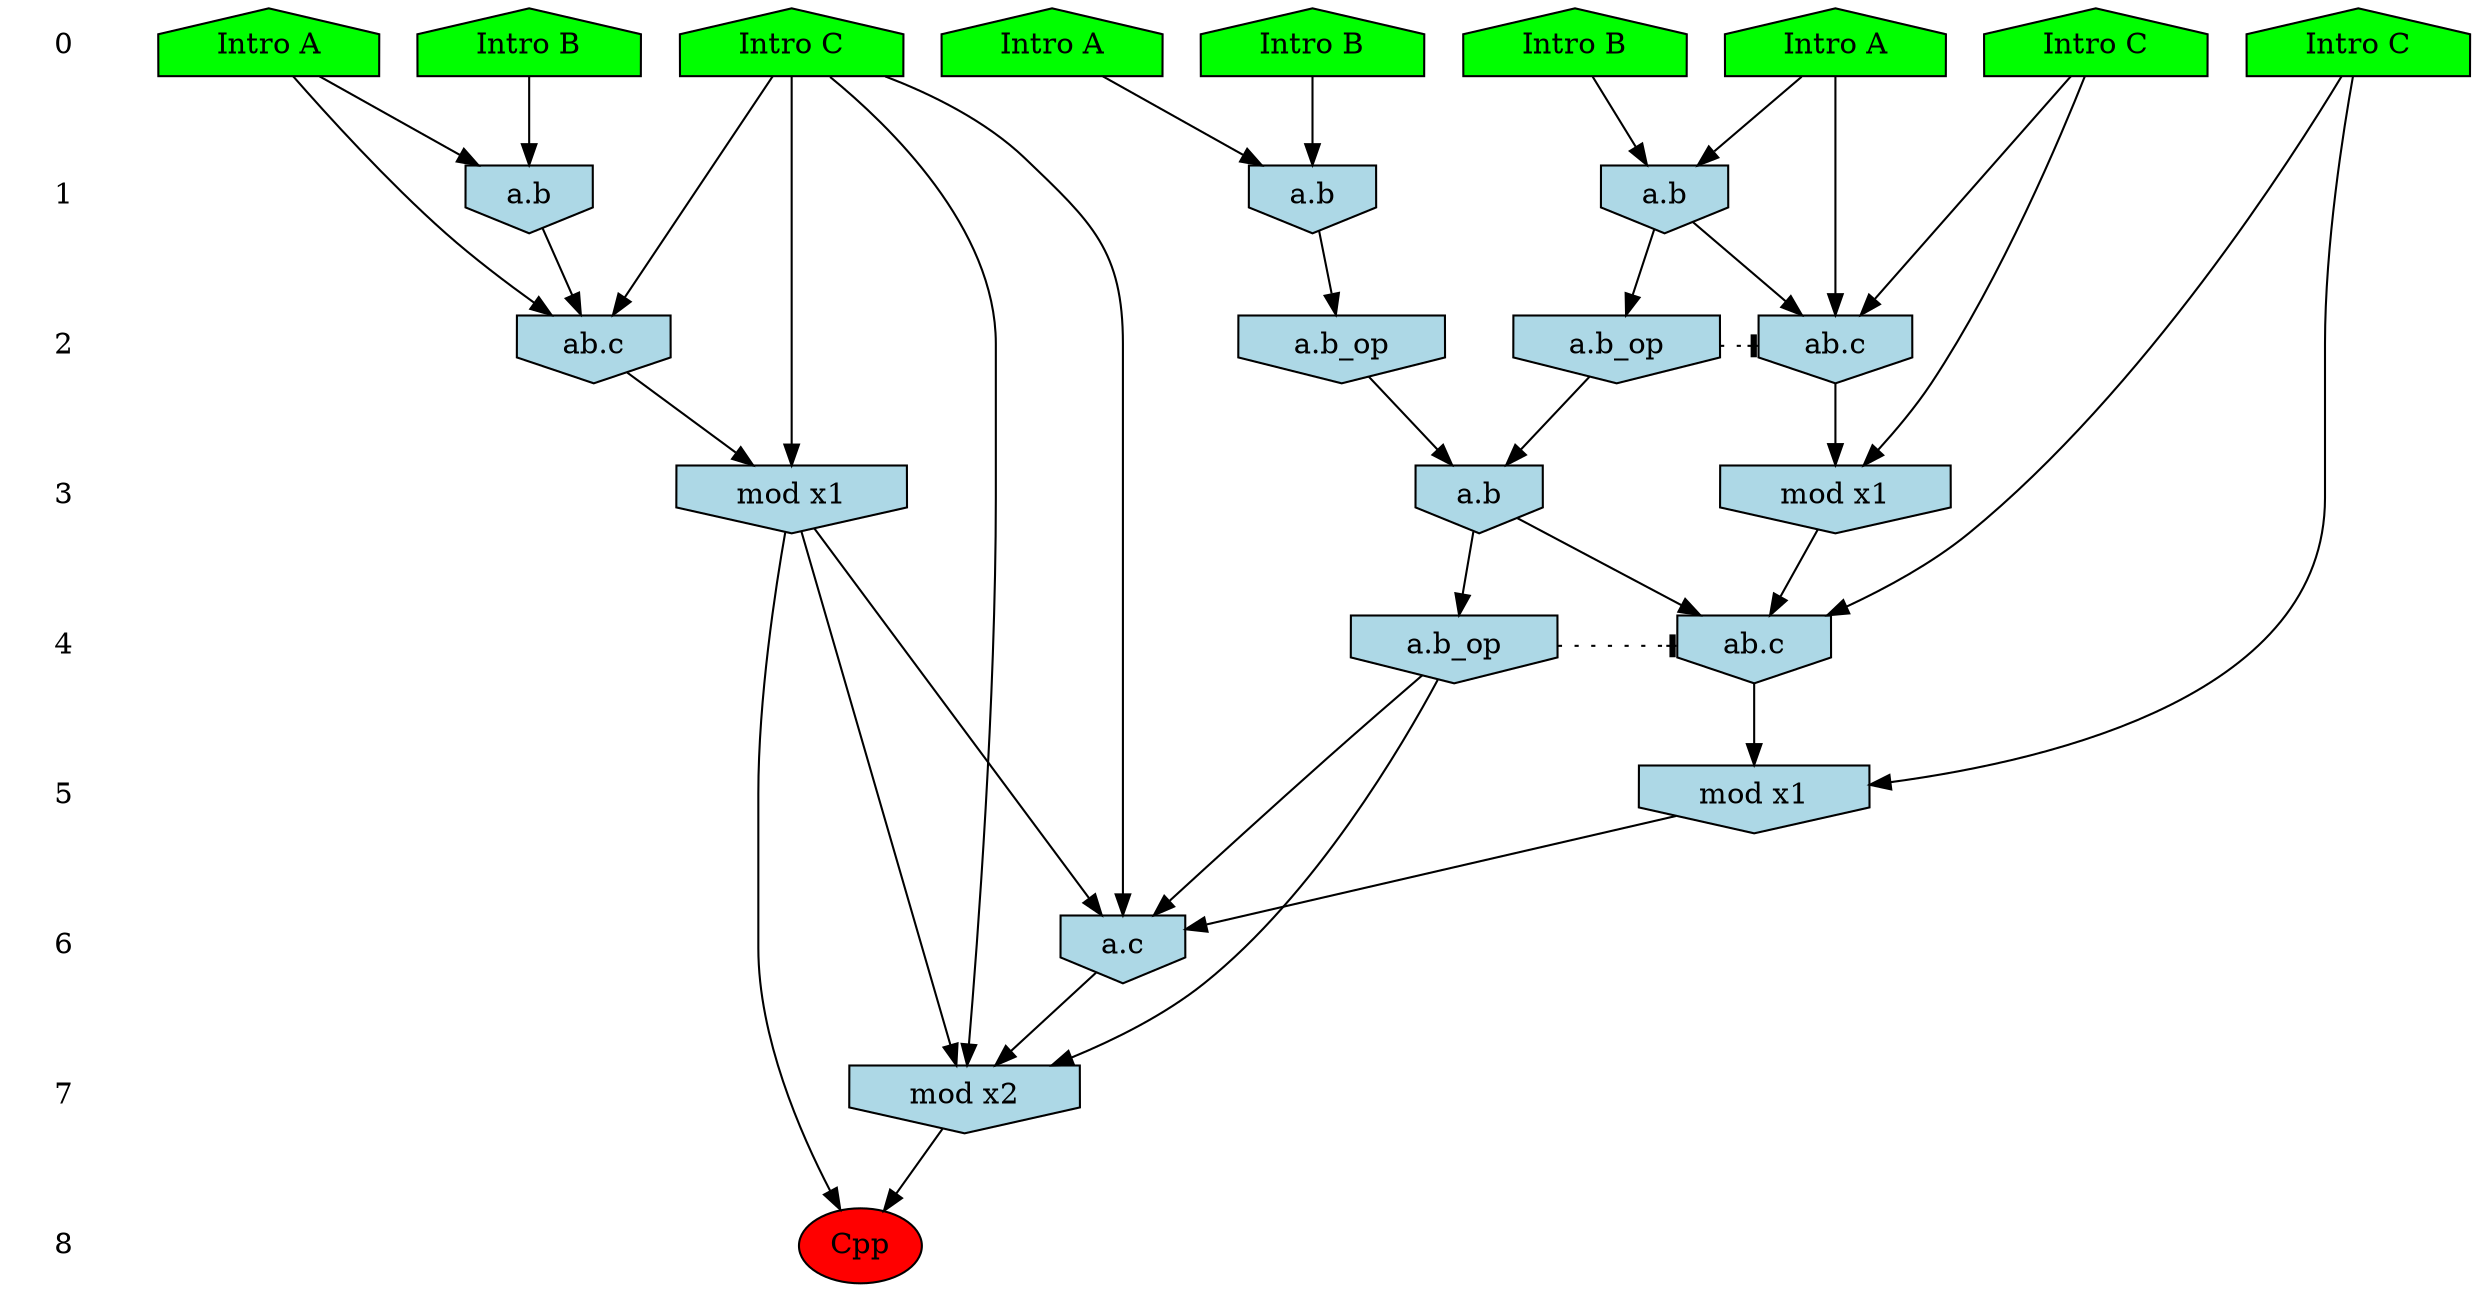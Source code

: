 /* Compression of 1 causal flows obtained in average at 1.855594E+01 t.u */
/* Compressed causal flows were: [3338] */
digraph G{
 ranksep=.5 ; 
{ rank = same ; "0" [shape=plaintext] ; node_1 [label ="Intro A", shape=house, style=filled, fillcolor=green] ;
node_2 [label ="Intro B", shape=house, style=filled, fillcolor=green] ;
node_3 [label ="Intro A", shape=house, style=filled, fillcolor=green] ;
node_4 [label ="Intro A", shape=house, style=filled, fillcolor=green] ;
node_5 [label ="Intro B", shape=house, style=filled, fillcolor=green] ;
node_6 [label ="Intro B", shape=house, style=filled, fillcolor=green] ;
node_7 [label ="Intro C", shape=house, style=filled, fillcolor=green] ;
node_8 [label ="Intro C", shape=house, style=filled, fillcolor=green] ;
node_9 [label ="Intro C", shape=house, style=filled, fillcolor=green] ;
}
{ rank = same ; "1" [shape=plaintext] ; node_10 [label="a.b", shape=invhouse, style=filled, fillcolor = lightblue] ;
node_11 [label="a.b", shape=invhouse, style=filled, fillcolor = lightblue] ;
node_12 [label="a.b", shape=invhouse, style=filled, fillcolor = lightblue] ;
}
{ rank = same ; "2" [shape=plaintext] ; node_13 [label="ab.c", shape=invhouse, style=filled, fillcolor = lightblue] ;
node_14 [label="ab.c", shape=invhouse, style=filled, fillcolor = lightblue] ;
node_15 [label="a.b_op", shape=invhouse, style=filled, fillcolor = lightblue] ;
node_18 [label="a.b_op", shape=invhouse, style=filled, fillcolor = lightblue] ;
}
{ rank = same ; "3" [shape=plaintext] ; node_16 [label="mod x1", shape=invhouse, style=filled, fillcolor = lightblue] ;
node_17 [label="mod x1", shape=invhouse, style=filled, fillcolor = lightblue] ;
node_19 [label="a.b", shape=invhouse, style=filled, fillcolor = lightblue] ;
}
{ rank = same ; "4" [shape=plaintext] ; node_20 [label="ab.c", shape=invhouse, style=filled, fillcolor = lightblue] ;
node_21 [label="a.b_op", shape=invhouse, style=filled, fillcolor = lightblue] ;
}
{ rank = same ; "5" [shape=plaintext] ; node_22 [label="mod x1", shape=invhouse, style=filled, fillcolor = lightblue] ;
}
{ rank = same ; "6" [shape=plaintext] ; node_23 [label="a.c", shape=invhouse, style=filled, fillcolor = lightblue] ;
}
{ rank = same ; "7" [shape=plaintext] ; node_24 [label="mod x2", shape=invhouse, style=filled, fillcolor = lightblue] ;
}
{ rank = same ; "8" [shape=plaintext] ; node_25 [label ="Cpp", style=filled, fillcolor=red] ;
}
"0" -> "1" [style="invis"]; 
"1" -> "2" [style="invis"]; 
"2" -> "3" [style="invis"]; 
"3" -> "4" [style="invis"]; 
"4" -> "5" [style="invis"]; 
"5" -> "6" [style="invis"]; 
"6" -> "7" [style="invis"]; 
"7" -> "8" [style="invis"]; 
node_4 -> node_10
node_5 -> node_10
node_1 -> node_11
node_2 -> node_11
node_3 -> node_12
node_6 -> node_12
node_4 -> node_13
node_7 -> node_13
node_10 -> node_13
node_1 -> node_14
node_9 -> node_14
node_11 -> node_14
node_11 -> node_15
node_9 -> node_16
node_14 -> node_16
node_7 -> node_17
node_13 -> node_17
node_12 -> node_18
node_15 -> node_19
node_18 -> node_19
node_8 -> node_20
node_16 -> node_20
node_19 -> node_20
node_19 -> node_21
node_8 -> node_22
node_20 -> node_22
node_7 -> node_23
node_17 -> node_23
node_21 -> node_23
node_22 -> node_23
node_7 -> node_24
node_17 -> node_24
node_21 -> node_24
node_23 -> node_24
node_17 -> node_25
node_24 -> node_25
node_15 -> node_14 [style=dotted, arrowhead = tee] 
node_21 -> node_20 [style=dotted, arrowhead = tee] 
}
/*
 Dot generation time: 0.000000
*/